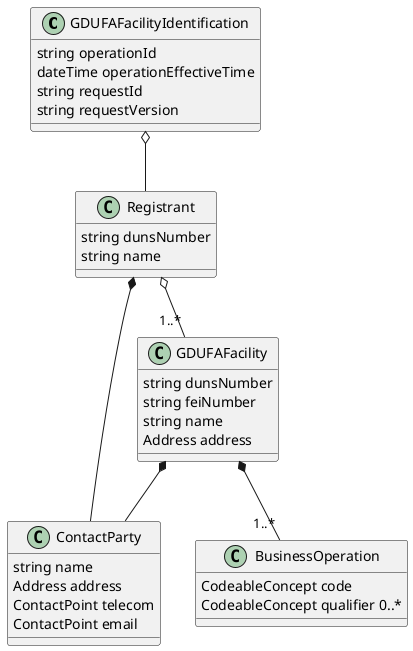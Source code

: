 @startuml
class GDUFAFacilityIdentification {
	string operationId
	dateTime operationEffectiveTime
	string requestId
	string requestVersion
}
GDUFAFacilityIdentification o-- Registrant
class Registrant {
	string dunsNumber
	string name
}
Registrant *-- ContactParty
class ContactParty {
	string name
	Address address
	ContactPoint telecom
	ContactPoint email
}
Registrant o-- "1..*" GDUFAFacility
class GDUFAFacility {
	string dunsNumber
	string feiNumber
	string name
	Address address
}
GDUFAFacility *-- ContactParty
GDUFAFacility *-- "1..*" BusinessOperation
class BusinessOperation {
	CodeableConcept code
	CodeableConcept qualifier 0..*
}
@enduml
